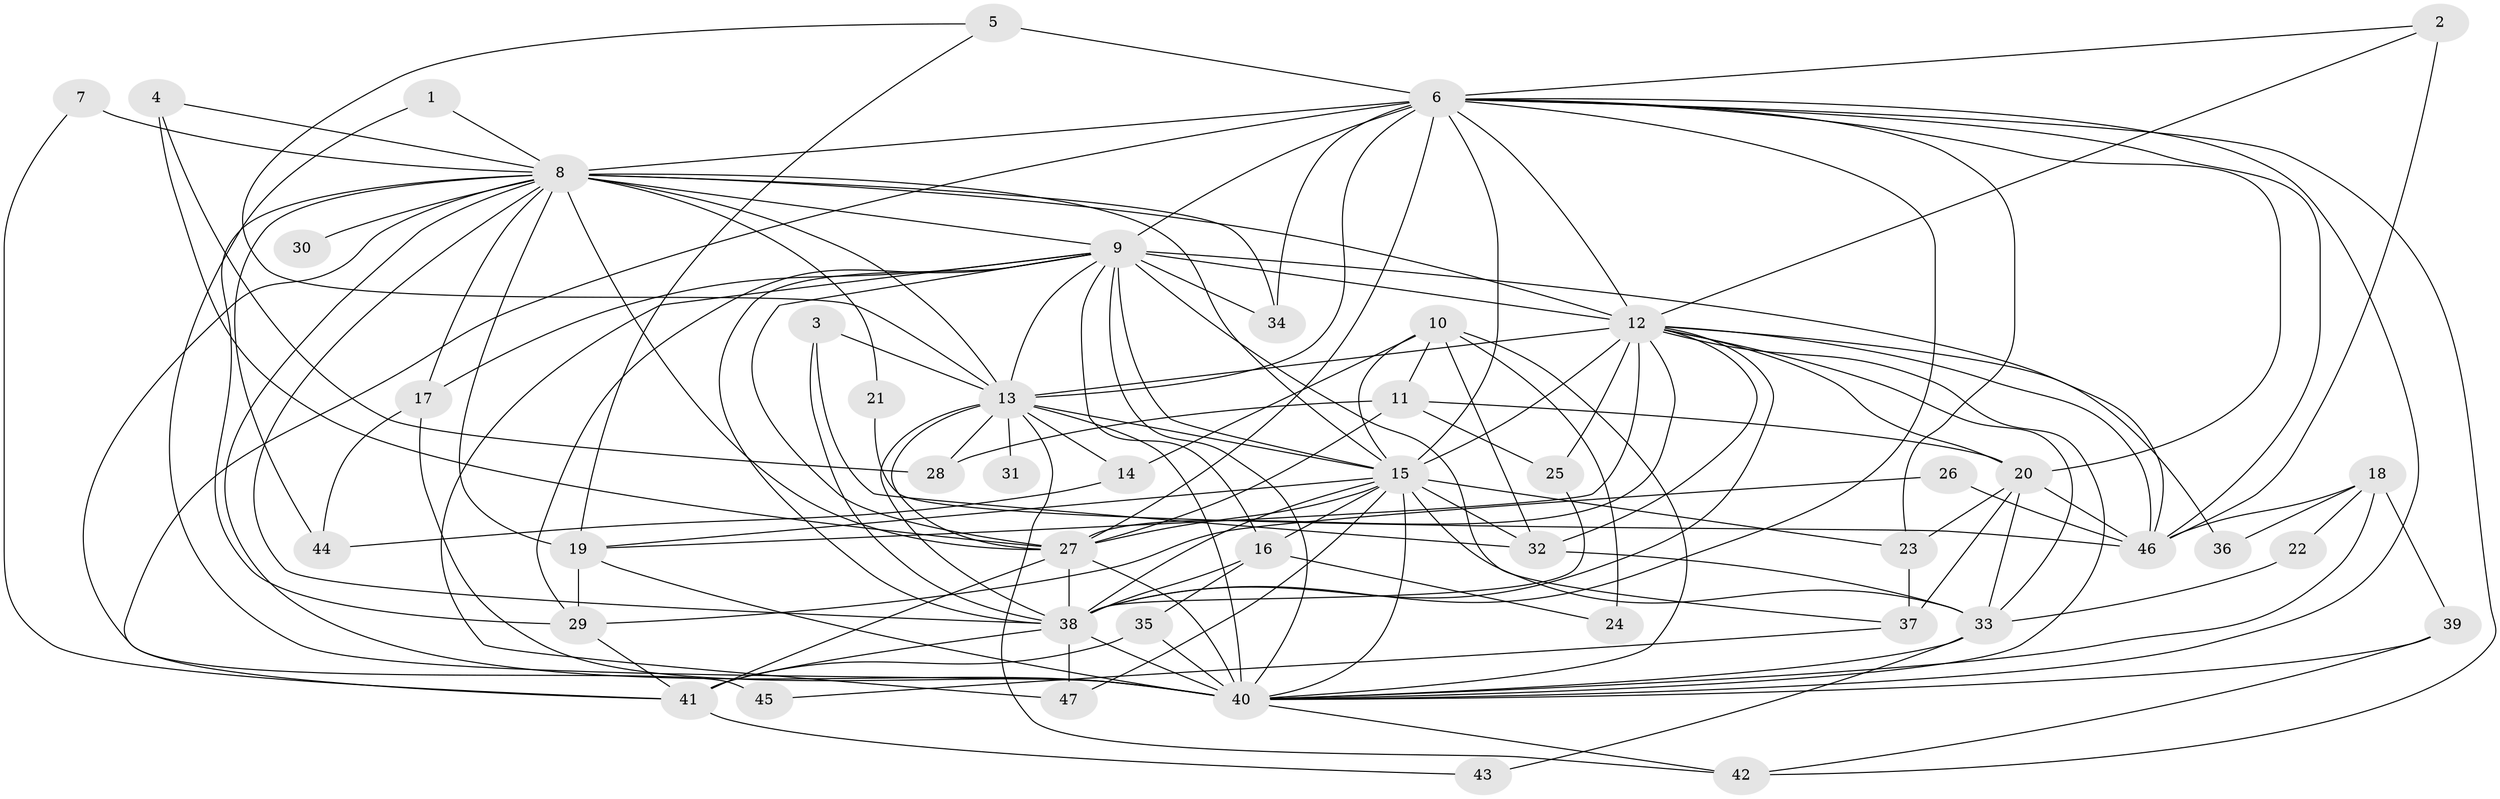 // original degree distribution, {18: 0.031914893617021274, 16: 0.010638297872340425, 23: 0.010638297872340425, 22: 0.010638297872340425, 26: 0.010638297872340425, 17: 0.02127659574468085, 13: 0.010638297872340425, 2: 0.5638297872340425, 3: 0.14893617021276595, 7: 0.0425531914893617, 5: 0.0425531914893617, 6: 0.031914893617021274, 4: 0.06382978723404255}
// Generated by graph-tools (version 1.1) at 2025/01/03/09/25 03:01:35]
// undirected, 47 vertices, 137 edges
graph export_dot {
graph [start="1"]
  node [color=gray90,style=filled];
  1;
  2;
  3;
  4;
  5;
  6;
  7;
  8;
  9;
  10;
  11;
  12;
  13;
  14;
  15;
  16;
  17;
  18;
  19;
  20;
  21;
  22;
  23;
  24;
  25;
  26;
  27;
  28;
  29;
  30;
  31;
  32;
  33;
  34;
  35;
  36;
  37;
  38;
  39;
  40;
  41;
  42;
  43;
  44;
  45;
  46;
  47;
  1 -- 8 [weight=1.0];
  1 -- 40 [weight=1.0];
  2 -- 6 [weight=1.0];
  2 -- 12 [weight=1.0];
  2 -- 46 [weight=1.0];
  3 -- 13 [weight=1.0];
  3 -- 32 [weight=1.0];
  3 -- 38 [weight=1.0];
  4 -- 8 [weight=1.0];
  4 -- 27 [weight=1.0];
  4 -- 28 [weight=1.0];
  5 -- 6 [weight=1.0];
  5 -- 13 [weight=1.0];
  5 -- 19 [weight=1.0];
  6 -- 8 [weight=2.0];
  6 -- 9 [weight=3.0];
  6 -- 12 [weight=2.0];
  6 -- 13 [weight=2.0];
  6 -- 15 [weight=2.0];
  6 -- 20 [weight=1.0];
  6 -- 23 [weight=1.0];
  6 -- 27 [weight=2.0];
  6 -- 34 [weight=2.0];
  6 -- 38 [weight=2.0];
  6 -- 40 [weight=2.0];
  6 -- 41 [weight=1.0];
  6 -- 42 [weight=1.0];
  6 -- 46 [weight=1.0];
  7 -- 8 [weight=2.0];
  7 -- 41 [weight=1.0];
  8 -- 9 [weight=1.0];
  8 -- 12 [weight=2.0];
  8 -- 13 [weight=2.0];
  8 -- 15 [weight=2.0];
  8 -- 17 [weight=1.0];
  8 -- 19 [weight=1.0];
  8 -- 21 [weight=1.0];
  8 -- 27 [weight=2.0];
  8 -- 29 [weight=1.0];
  8 -- 30 [weight=1.0];
  8 -- 34 [weight=1.0];
  8 -- 38 [weight=1.0];
  8 -- 40 [weight=1.0];
  8 -- 44 [weight=1.0];
  8 -- 45 [weight=1.0];
  9 -- 12 [weight=2.0];
  9 -- 13 [weight=1.0];
  9 -- 15 [weight=1.0];
  9 -- 16 [weight=1.0];
  9 -- 17 [weight=1.0];
  9 -- 27 [weight=1.0];
  9 -- 29 [weight=1.0];
  9 -- 34 [weight=1.0];
  9 -- 37 [weight=1.0];
  9 -- 38 [weight=1.0];
  9 -- 40 [weight=1.0];
  9 -- 46 [weight=1.0];
  9 -- 47 [weight=1.0];
  10 -- 11 [weight=1.0];
  10 -- 14 [weight=1.0];
  10 -- 15 [weight=1.0];
  10 -- 24 [weight=1.0];
  10 -- 32 [weight=1.0];
  10 -- 40 [weight=1.0];
  11 -- 20 [weight=1.0];
  11 -- 25 [weight=2.0];
  11 -- 27 [weight=1.0];
  11 -- 28 [weight=1.0];
  12 -- 13 [weight=2.0];
  12 -- 15 [weight=2.0];
  12 -- 19 [weight=1.0];
  12 -- 20 [weight=1.0];
  12 -- 25 [weight=1.0];
  12 -- 27 [weight=1.0];
  12 -- 32 [weight=1.0];
  12 -- 33 [weight=1.0];
  12 -- 36 [weight=1.0];
  12 -- 38 [weight=2.0];
  12 -- 40 [weight=1.0];
  12 -- 46 [weight=1.0];
  13 -- 14 [weight=1.0];
  13 -- 15 [weight=1.0];
  13 -- 27 [weight=1.0];
  13 -- 28 [weight=1.0];
  13 -- 31 [weight=1.0];
  13 -- 38 [weight=1.0];
  13 -- 40 [weight=1.0];
  13 -- 42 [weight=1.0];
  14 -- 44 [weight=1.0];
  15 -- 16 [weight=1.0];
  15 -- 19 [weight=1.0];
  15 -- 23 [weight=1.0];
  15 -- 27 [weight=1.0];
  15 -- 32 [weight=1.0];
  15 -- 33 [weight=1.0];
  15 -- 38 [weight=1.0];
  15 -- 40 [weight=1.0];
  15 -- 47 [weight=1.0];
  16 -- 24 [weight=1.0];
  16 -- 35 [weight=1.0];
  16 -- 38 [weight=1.0];
  17 -- 40 [weight=1.0];
  17 -- 44 [weight=1.0];
  18 -- 22 [weight=1.0];
  18 -- 36 [weight=1.0];
  18 -- 39 [weight=1.0];
  18 -- 40 [weight=2.0];
  18 -- 46 [weight=1.0];
  19 -- 29 [weight=1.0];
  19 -- 40 [weight=1.0];
  20 -- 23 [weight=1.0];
  20 -- 33 [weight=1.0];
  20 -- 37 [weight=1.0];
  20 -- 46 [weight=1.0];
  21 -- 46 [weight=1.0];
  22 -- 33 [weight=1.0];
  23 -- 37 [weight=1.0];
  25 -- 38 [weight=1.0];
  26 -- 29 [weight=1.0];
  26 -- 46 [weight=1.0];
  27 -- 38 [weight=2.0];
  27 -- 40 [weight=4.0];
  27 -- 41 [weight=1.0];
  29 -- 41 [weight=1.0];
  32 -- 33 [weight=1.0];
  33 -- 40 [weight=1.0];
  33 -- 43 [weight=1.0];
  35 -- 40 [weight=2.0];
  35 -- 41 [weight=1.0];
  37 -- 45 [weight=1.0];
  38 -- 40 [weight=1.0];
  38 -- 41 [weight=1.0];
  38 -- 47 [weight=1.0];
  39 -- 40 [weight=1.0];
  39 -- 42 [weight=1.0];
  40 -- 42 [weight=1.0];
  41 -- 43 [weight=1.0];
}

